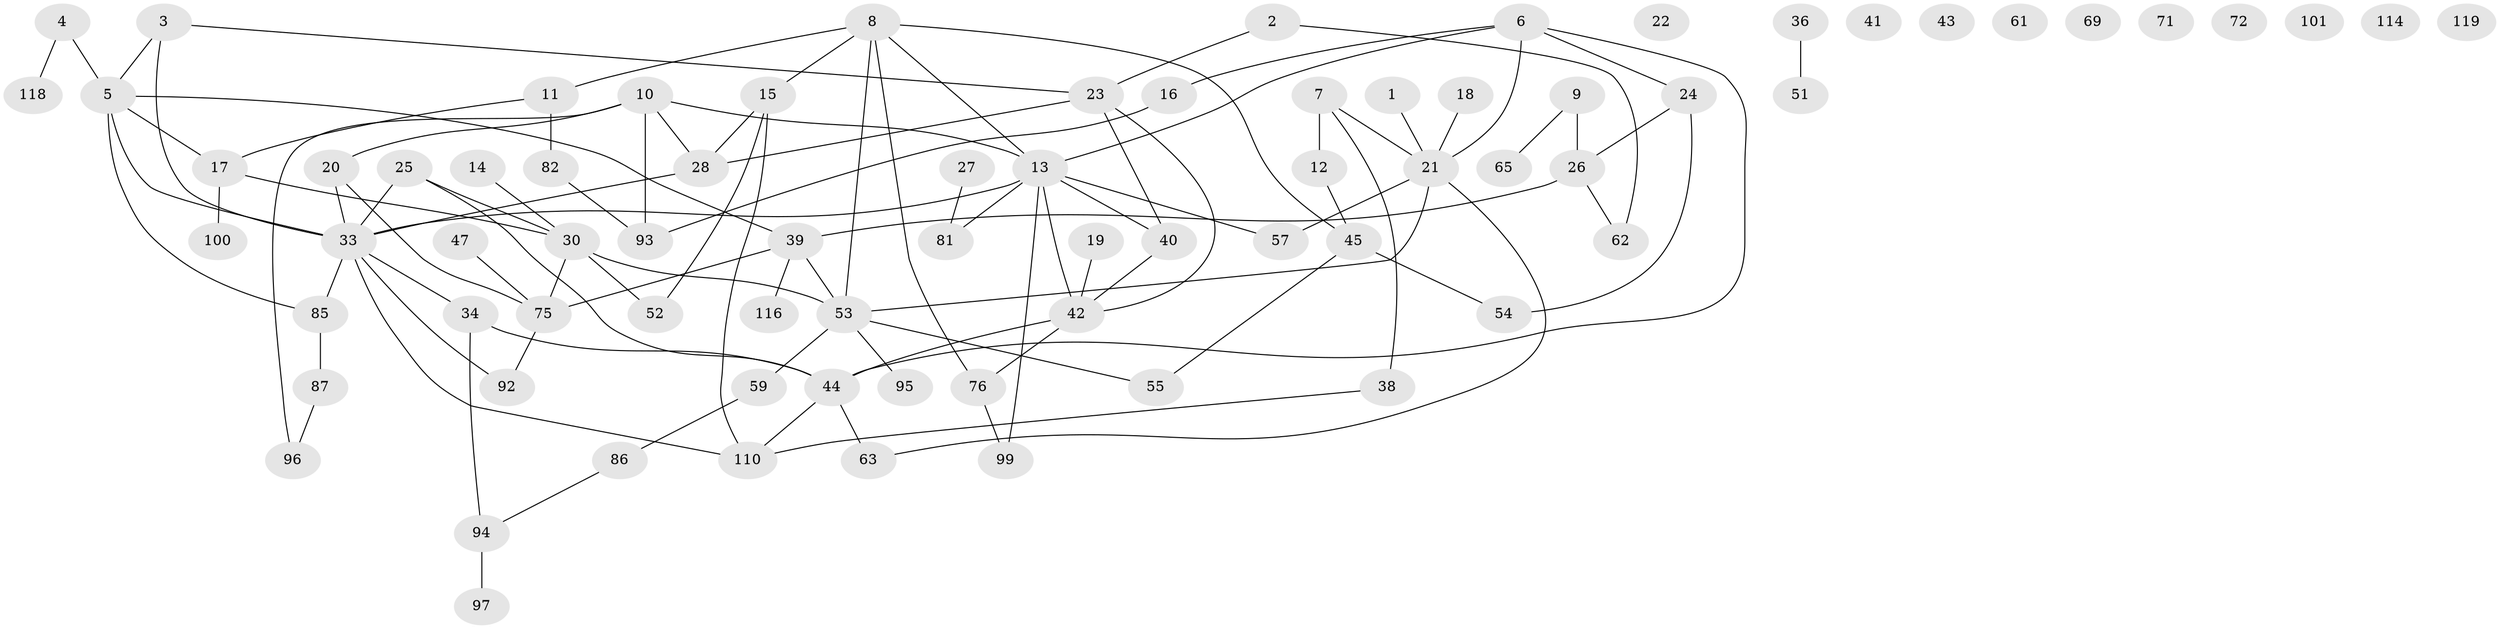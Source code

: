 // Generated by graph-tools (version 1.1) at 2025/23/03/03/25 07:23:28]
// undirected, 76 vertices, 101 edges
graph export_dot {
graph [start="1"]
  node [color=gray90,style=filled];
  1;
  2;
  3 [super="+37"];
  4 [super="+50"];
  5 [super="+78"];
  6 [super="+48"];
  7 [super="+91"];
  8;
  9 [super="+29"];
  10;
  11 [super="+35"];
  12;
  13 [super="+60"];
  14 [super="+109"];
  15 [super="+68"];
  16 [super="+31"];
  17 [super="+73"];
  18;
  19 [super="+67"];
  20 [super="+98"];
  21 [super="+64"];
  22 [super="+77"];
  23 [super="+46"];
  24 [super="+56"];
  25 [super="+83"];
  26 [super="+79"];
  27 [super="+32"];
  28 [super="+115"];
  30 [super="+74"];
  33 [super="+80"];
  34 [super="+66"];
  36;
  38 [super="+89"];
  39 [super="+88"];
  40 [super="+58"];
  41;
  42 [super="+103"];
  43;
  44 [super="+108"];
  45 [super="+49"];
  47;
  51;
  52 [super="+90"];
  53 [super="+113"];
  54;
  55;
  57 [super="+84"];
  59;
  61;
  62 [super="+70"];
  63;
  65;
  69;
  71;
  72;
  75 [super="+111"];
  76 [super="+102"];
  81;
  82;
  85;
  86;
  87 [super="+117"];
  92;
  93 [super="+105"];
  94 [super="+107"];
  95;
  96 [super="+106"];
  97;
  99;
  100 [super="+104"];
  101;
  110 [super="+112"];
  114;
  116;
  118 [super="+120"];
  119;
  1 -- 21;
  2 -- 23;
  2 -- 62;
  3 -- 23;
  3 -- 33;
  3 -- 5;
  4 -- 118;
  4 -- 5;
  5 -- 85;
  5 -- 33;
  5 -- 17;
  5 -- 39;
  6 -- 44;
  6 -- 21;
  6 -- 16;
  6 -- 13;
  6 -- 24;
  7 -- 12;
  7 -- 21;
  7 -- 38;
  8 -- 11;
  8 -- 76;
  8 -- 53;
  8 -- 15;
  8 -- 45;
  8 -- 13;
  9 -- 65;
  9 -- 26;
  10 -- 20;
  10 -- 28;
  10 -- 96;
  10 -- 93;
  10 -- 13;
  11 -- 82;
  11 -- 17;
  12 -- 45;
  13 -- 33;
  13 -- 42;
  13 -- 81;
  13 -- 99;
  13 -- 57;
  13 -- 40;
  14 -- 30;
  15 -- 110;
  15 -- 28;
  15 -- 52;
  16 -- 93;
  17 -- 100;
  17 -- 30;
  18 -- 21;
  19 -- 42;
  20 -- 75;
  20 -- 33;
  21 -- 53;
  21 -- 63;
  21 -- 57;
  23 -- 42;
  23 -- 40;
  23 -- 28;
  24 -- 54;
  24 -- 26;
  25 -- 30;
  25 -- 44;
  25 -- 33;
  26 -- 39;
  26 -- 62;
  27 -- 81;
  28 -- 33;
  30 -- 52;
  30 -- 53;
  30 -- 75;
  33 -- 34;
  33 -- 85;
  33 -- 110;
  33 -- 92;
  34 -- 94;
  34 -- 44;
  36 -- 51;
  38 -- 110;
  39 -- 75;
  39 -- 116;
  39 -- 53;
  40 -- 42;
  42 -- 44;
  42 -- 76;
  44 -- 63;
  44 -- 110;
  45 -- 55;
  45 -- 54;
  47 -- 75;
  53 -- 55;
  53 -- 59;
  53 -- 95;
  59 -- 86;
  75 -- 92;
  76 -- 99;
  82 -- 93;
  85 -- 87;
  86 -- 94;
  87 -- 96;
  94 -- 97;
}
